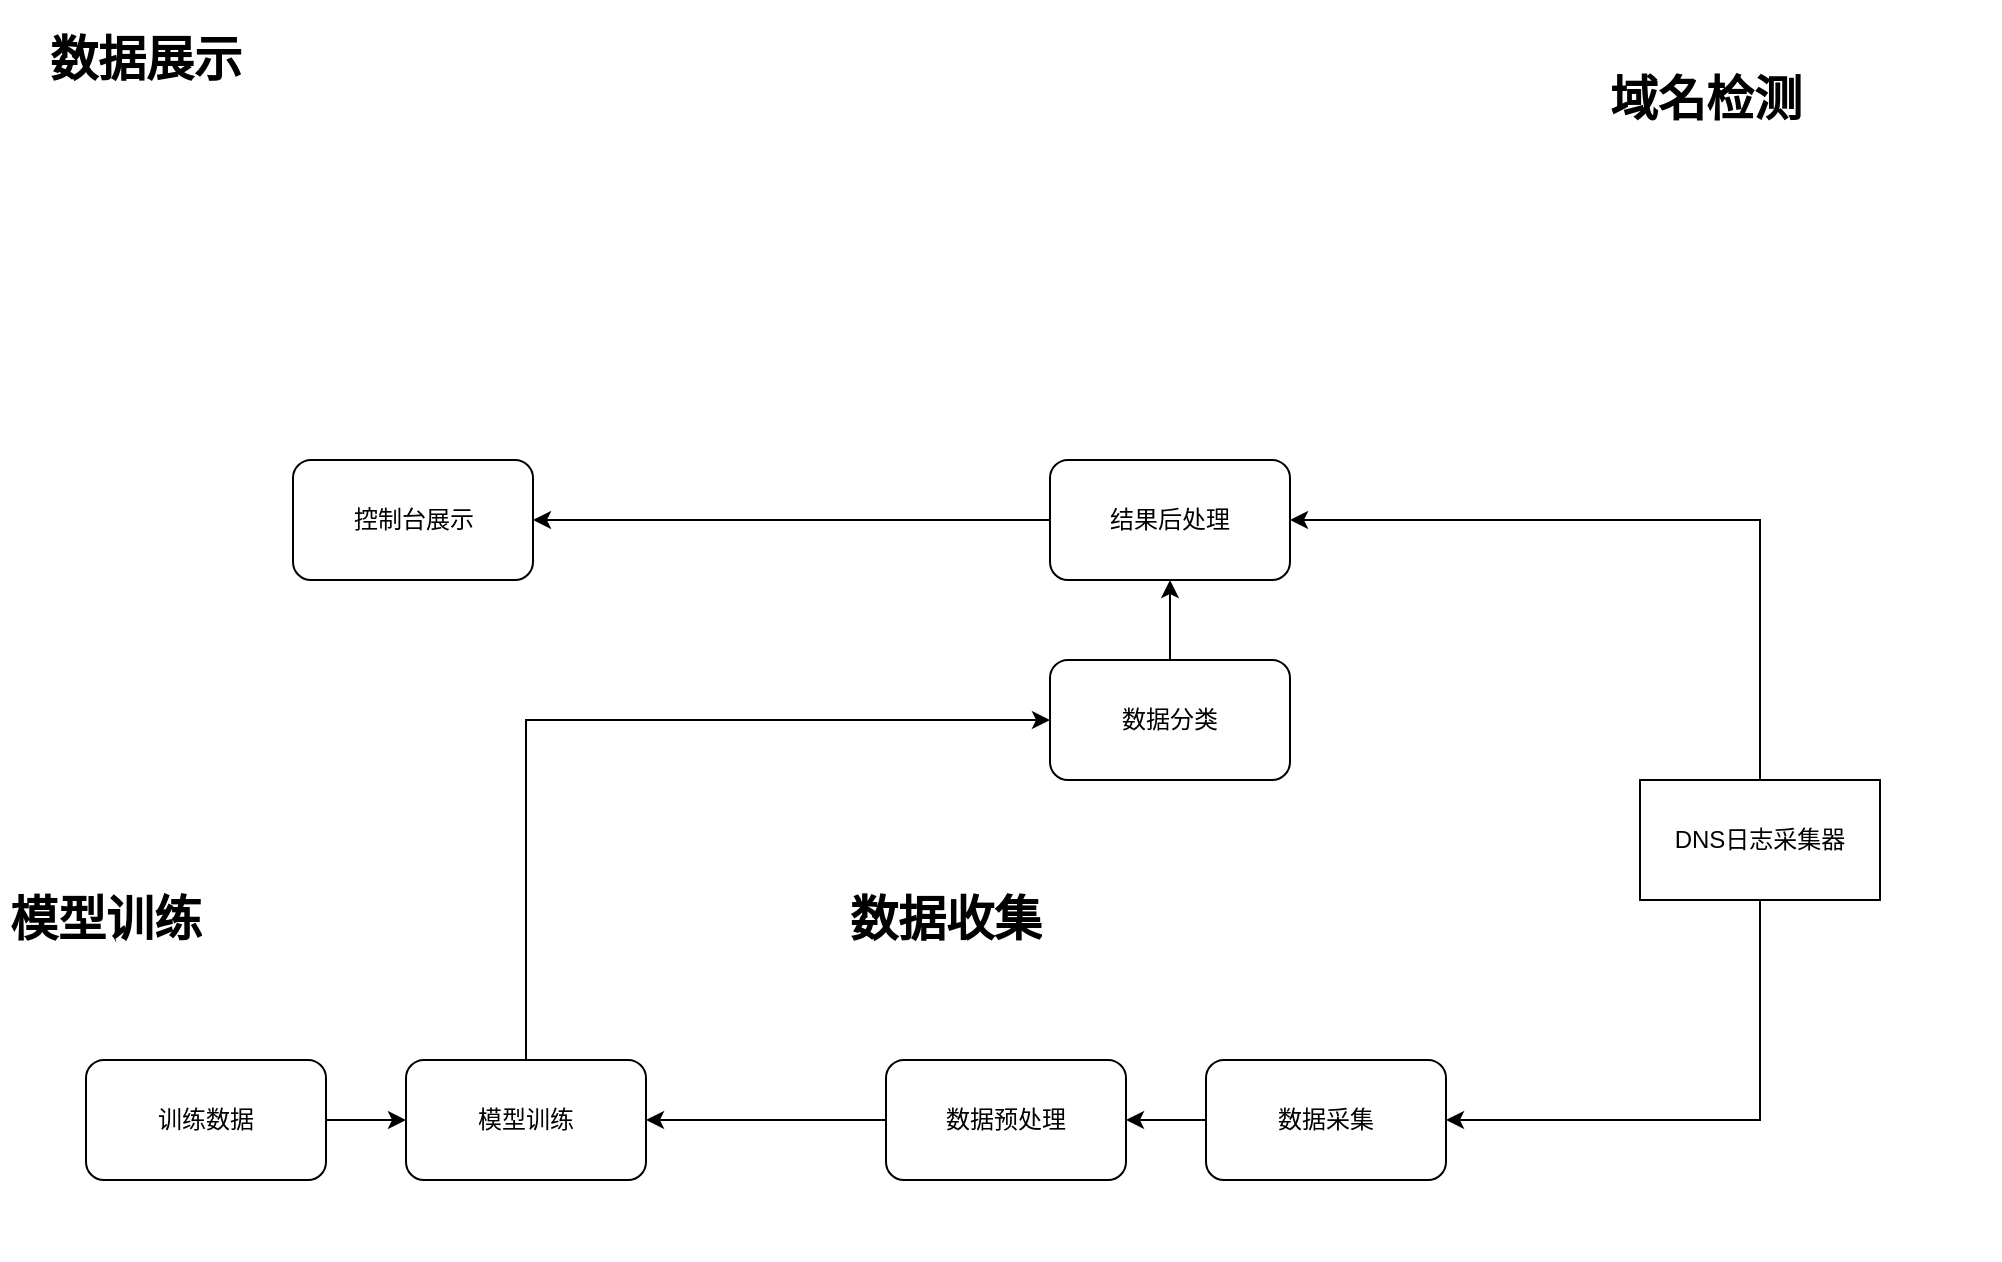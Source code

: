 <mxfile version="22.1.5" type="github">
  <diagram name="第 1 页" id="uzhM0Xe-PuWfZdqkZ__s">
    <mxGraphModel dx="2019" dy="4424" grid="1" gridSize="10" guides="1" tooltips="1" connect="1" arrows="1" fold="1" page="1" pageScale="1" pageWidth="2339" pageHeight="3300" math="0" shadow="0">
      <root>
        <mxCell id="0" />
        <mxCell id="1" parent="0" />
        <mxCell id="g13x6z9LS7QD6a0NOMHG-21" style="edgeStyle=orthogonalEdgeStyle;rounded=0;orthogonalLoop=1;jettySize=auto;html=1;entryX=1;entryY=0.5;entryDx=0;entryDy=0;" edge="1" parent="1" source="g13x6z9LS7QD6a0NOMHG-1" target="g13x6z9LS7QD6a0NOMHG-4">
          <mxGeometry relative="1" as="geometry">
            <Array as="points">
              <mxPoint x="1220" y="520" />
            </Array>
          </mxGeometry>
        </mxCell>
        <mxCell id="g13x6z9LS7QD6a0NOMHG-34" style="edgeStyle=orthogonalEdgeStyle;rounded=0;orthogonalLoop=1;jettySize=auto;html=1;exitX=0.5;exitY=0;exitDx=0;exitDy=0;entryX=1;entryY=0.5;entryDx=0;entryDy=0;" edge="1" parent="1" source="g13x6z9LS7QD6a0NOMHG-1" target="g13x6z9LS7QD6a0NOMHG-3">
          <mxGeometry relative="1" as="geometry" />
        </mxCell>
        <mxCell id="g13x6z9LS7QD6a0NOMHG-1" value="DNS日志采集器" style="rounded=0;whiteSpace=wrap;html=1;" vertex="1" parent="1">
          <mxGeometry x="1160" y="350" width="120" height="60" as="geometry" />
        </mxCell>
        <mxCell id="g13x6z9LS7QD6a0NOMHG-27" style="edgeStyle=orthogonalEdgeStyle;rounded=0;orthogonalLoop=1;jettySize=auto;html=1;entryX=1;entryY=0.5;entryDx=0;entryDy=0;" edge="1" parent="1" source="g13x6z9LS7QD6a0NOMHG-3" target="g13x6z9LS7QD6a0NOMHG-16">
          <mxGeometry relative="1" as="geometry" />
        </mxCell>
        <mxCell id="g13x6z9LS7QD6a0NOMHG-3" value="结果后处理" style="rounded=1;whiteSpace=wrap;html=1;" vertex="1" parent="1">
          <mxGeometry x="865" y="190" width="120" height="60" as="geometry" />
        </mxCell>
        <mxCell id="g13x6z9LS7QD6a0NOMHG-18" value="" style="edgeStyle=orthogonalEdgeStyle;rounded=0;orthogonalLoop=1;jettySize=auto;html=1;" edge="1" parent="1" source="g13x6z9LS7QD6a0NOMHG-4" target="g13x6z9LS7QD6a0NOMHG-5">
          <mxGeometry relative="1" as="geometry" />
        </mxCell>
        <mxCell id="g13x6z9LS7QD6a0NOMHG-4" value="数据采集" style="rounded=1;whiteSpace=wrap;html=1;" vertex="1" parent="1">
          <mxGeometry x="943" y="490" width="120" height="60" as="geometry" />
        </mxCell>
        <mxCell id="g13x6z9LS7QD6a0NOMHG-19" style="edgeStyle=orthogonalEdgeStyle;rounded=0;orthogonalLoop=1;jettySize=auto;html=1;entryX=1;entryY=0.5;entryDx=0;entryDy=0;" edge="1" parent="1" source="g13x6z9LS7QD6a0NOMHG-5" target="g13x6z9LS7QD6a0NOMHG-7">
          <mxGeometry relative="1" as="geometry" />
        </mxCell>
        <mxCell id="g13x6z9LS7QD6a0NOMHG-5" value="数据预处理" style="rounded=1;whiteSpace=wrap;html=1;" vertex="1" parent="1">
          <mxGeometry x="783" y="490" width="120" height="60" as="geometry" />
        </mxCell>
        <mxCell id="g13x6z9LS7QD6a0NOMHG-17" value="" style="edgeStyle=orthogonalEdgeStyle;rounded=0;orthogonalLoop=1;jettySize=auto;html=1;" edge="1" parent="1" source="g13x6z9LS7QD6a0NOMHG-6" target="g13x6z9LS7QD6a0NOMHG-7">
          <mxGeometry relative="1" as="geometry" />
        </mxCell>
        <mxCell id="g13x6z9LS7QD6a0NOMHG-6" value="训练数据" style="rounded=1;whiteSpace=wrap;html=1;" vertex="1" parent="1">
          <mxGeometry x="383" y="490" width="120" height="60" as="geometry" />
        </mxCell>
        <mxCell id="g13x6z9LS7QD6a0NOMHG-30" style="edgeStyle=orthogonalEdgeStyle;rounded=0;orthogonalLoop=1;jettySize=auto;html=1;exitX=0.5;exitY=0;exitDx=0;exitDy=0;entryX=0;entryY=0.5;entryDx=0;entryDy=0;" edge="1" parent="1" source="g13x6z9LS7QD6a0NOMHG-7" target="g13x6z9LS7QD6a0NOMHG-8">
          <mxGeometry relative="1" as="geometry" />
        </mxCell>
        <mxCell id="g13x6z9LS7QD6a0NOMHG-7" value="模型训练" style="rounded=1;whiteSpace=wrap;html=1;" vertex="1" parent="1">
          <mxGeometry x="543" y="490" width="120" height="60" as="geometry" />
        </mxCell>
        <mxCell id="g13x6z9LS7QD6a0NOMHG-25" value="" style="edgeStyle=orthogonalEdgeStyle;rounded=0;orthogonalLoop=1;jettySize=auto;html=1;" edge="1" parent="1" source="g13x6z9LS7QD6a0NOMHG-8" target="g13x6z9LS7QD6a0NOMHG-3">
          <mxGeometry relative="1" as="geometry" />
        </mxCell>
        <mxCell id="g13x6z9LS7QD6a0NOMHG-8" value="数据分类" style="rounded=1;whiteSpace=wrap;html=1;" vertex="1" parent="1">
          <mxGeometry x="865" y="290" width="120" height="60" as="geometry" />
        </mxCell>
        <mxCell id="g13x6z9LS7QD6a0NOMHG-10" value="&lt;h1&gt;模型训练&lt;/h1&gt;&lt;p&gt;&lt;br&gt;&lt;/p&gt;" style="text;html=1;strokeColor=none;fillColor=none;spacing=5;spacingTop=-20;whiteSpace=wrap;overflow=hidden;rounded=0;" vertex="1" parent="1">
          <mxGeometry x="340" y="400" width="340" height="190" as="geometry" />
        </mxCell>
        <mxCell id="g13x6z9LS7QD6a0NOMHG-11" value="&lt;h1&gt;数据收集&lt;/h1&gt;&lt;p&gt;&lt;br&gt;&lt;/p&gt;" style="text;html=1;strokeColor=none;fillColor=none;spacing=5;spacingTop=-20;whiteSpace=wrap;overflow=hidden;rounded=0;" vertex="1" parent="1">
          <mxGeometry x="760" y="400" width="346" height="190" as="geometry" />
        </mxCell>
        <mxCell id="g13x6z9LS7QD6a0NOMHG-13" value="&lt;h1&gt;域名检测&lt;/h1&gt;&lt;p&gt;&lt;br&gt;&lt;/p&gt;" style="text;html=1;strokeColor=none;fillColor=none;spacing=5;spacingTop=-20;whiteSpace=wrap;overflow=hidden;rounded=0;" vertex="1" parent="1">
          <mxGeometry x="1140" y="-10" width="200" height="250" as="geometry" />
        </mxCell>
        <mxCell id="g13x6z9LS7QD6a0NOMHG-14" value="&lt;h1&gt;数据展示&lt;/h1&gt;&lt;p&gt;&lt;br&gt;&lt;/p&gt;" style="text;html=1;strokeColor=none;fillColor=none;spacing=5;spacingTop=-20;whiteSpace=wrap;overflow=hidden;rounded=0;" vertex="1" parent="1">
          <mxGeometry x="360" y="-30" width="327" height="190" as="geometry" />
        </mxCell>
        <mxCell id="g13x6z9LS7QD6a0NOMHG-16" value="控制台展示" style="rounded=1;whiteSpace=wrap;html=1;" vertex="1" parent="1">
          <mxGeometry x="486.5" y="190" width="120" height="60" as="geometry" />
        </mxCell>
      </root>
    </mxGraphModel>
  </diagram>
</mxfile>
